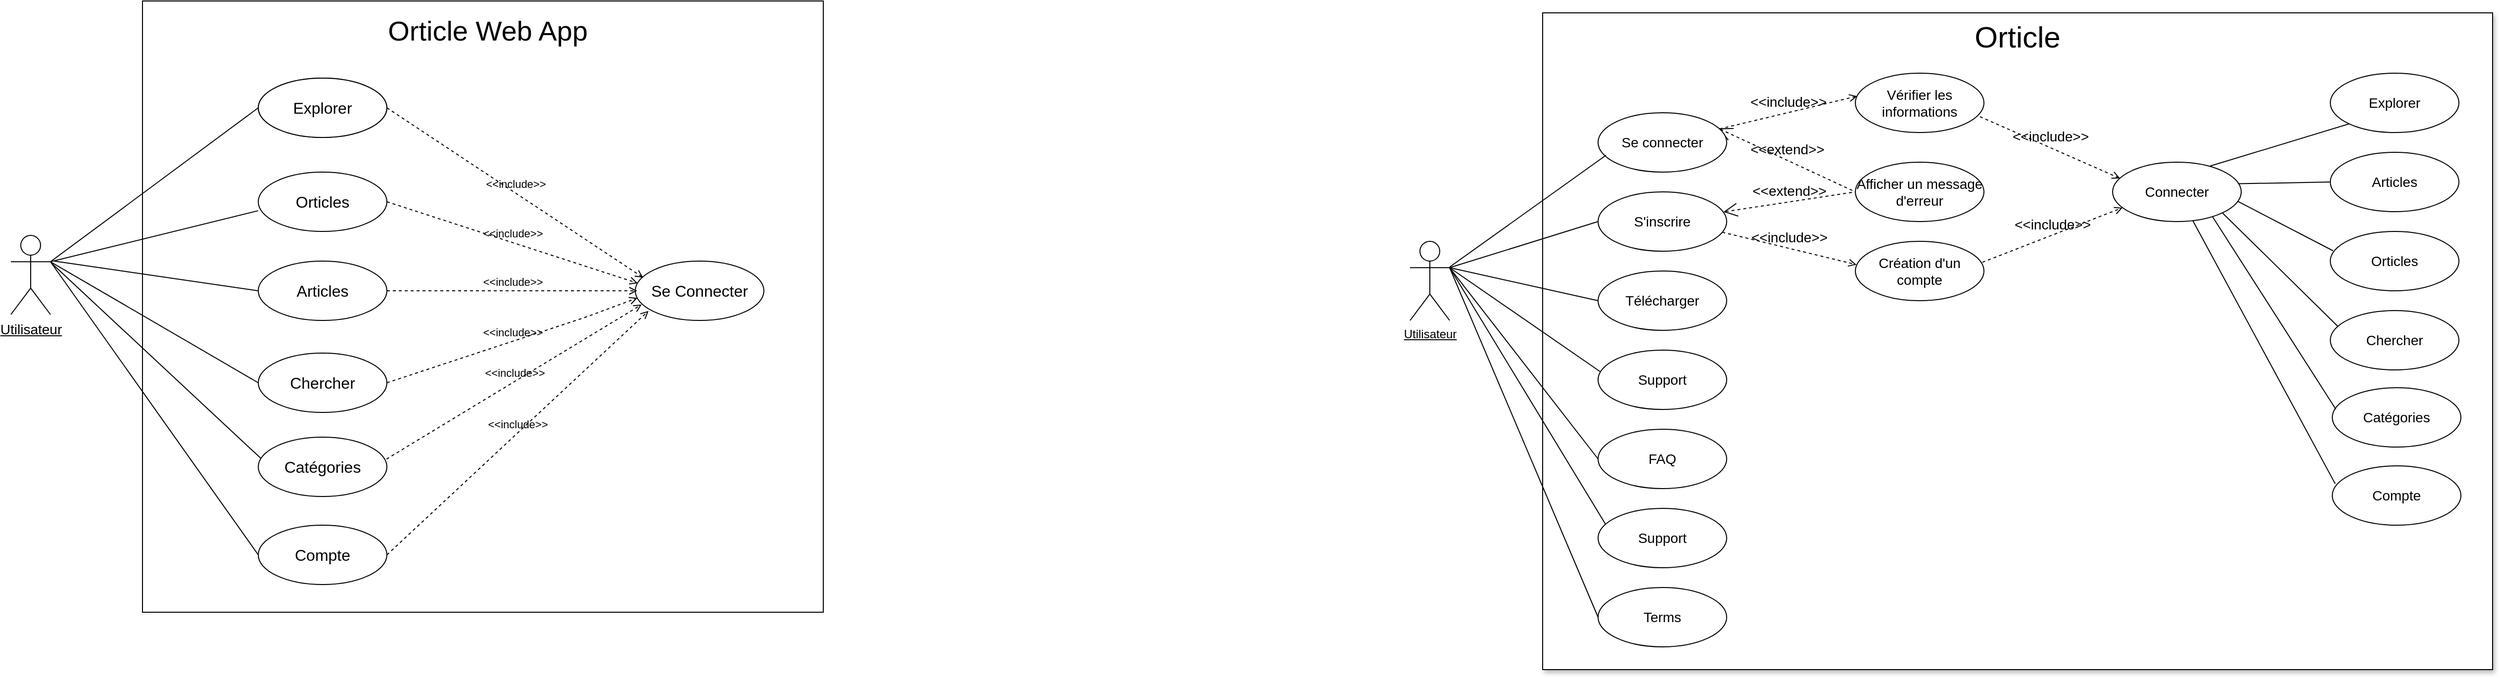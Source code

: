 <mxfile version="14.6.13" type="device" pages="2"><diagram id="KTdH3va8ZyqGEfhadLLT" name="Page-1"><mxGraphModel dx="3063" dy="846" grid="0" gridSize="10" guides="1" tooltips="1" connect="1" arrows="1" fold="1" page="0" pageScale="1" pageWidth="827" pageHeight="1169" math="0" shadow="0"><root><mxCell id="0"/><mxCell id="1" parent="0"/><mxCell id="c81tm31fk0USQtU2hhUz-1" value="" style="whiteSpace=wrap;html=1;shadow=1;" parent="1" vertex="1"><mxGeometry x="144" y="49" width="960" height="664" as="geometry"/></mxCell><mxCell id="c81tm31fk0USQtU2hhUz-2" value="&lt;font style=&quot;font-size: 30px&quot;&gt;Orticle&lt;/font&gt;" style="text;html=1;strokeColor=none;fillColor=none;align=center;verticalAlign=middle;whiteSpace=wrap;rounded=0;" parent="1" vertex="1"><mxGeometry x="604" y="63" width="40" height="20" as="geometry"/></mxCell><mxCell id="c81tm31fk0USQtU2hhUz-3" value="&lt;u&gt;Utilisateur&lt;/u&gt;" style="shape=umlActor;verticalLabelPosition=bottom;verticalAlign=top;html=1;outlineConnect=0;" parent="1" vertex="1"><mxGeometry x="10" y="280" width="40" height="80" as="geometry"/></mxCell><mxCell id="c81tm31fk0USQtU2hhUz-35" value="" style="endArrow=none;html=1;entryX=0;entryY=0.5;entryDx=0;entryDy=0;exitX=1;exitY=0.333;exitDx=0;exitDy=0;exitPerimeter=0;" parent="1" source="c81tm31fk0USQtU2hhUz-3" target="c81tm31fk0USQtU2hhUz-57" edge="1"><mxGeometry width="50" height="50" relative="1" as="geometry"><mxPoint x="50" y="310" as="sourcePoint"/><mxPoint x="210" y="300" as="targetPoint"/></mxGeometry></mxCell><mxCell id="c81tm31fk0USQtU2hhUz-43" value="&amp;lt;&amp;lt;extend&amp;gt;&amp;gt;" style="edgeStyle=none;html=1;startArrow=open;endArrow=none;startSize=12;verticalAlign=bottom;dashed=1;labelBackgroundColor=none;entryX=0;entryY=0.5;entryDx=0;entryDy=0;exitX=0.935;exitY=0.263;exitDx=0;exitDy=0;exitPerimeter=0;fontSize=14;" parent="1" source="c81tm31fk0USQtU2hhUz-55" target="c81tm31fk0USQtU2hhUz-59" edge="1"><mxGeometry width="160" relative="1" as="geometry"><mxPoint x="319" y="193" as="sourcePoint"/><mxPoint x="425" y="155" as="targetPoint"/></mxGeometry></mxCell><mxCell id="c81tm31fk0USQtU2hhUz-46" value="&amp;lt;&amp;lt;include&amp;gt;&amp;gt;" style="edgeStyle=none;html=1;endArrow=open;verticalAlign=bottom;dashed=1;labelBackgroundColor=none;entryX=0.015;entryY=0.387;entryDx=0;entryDy=0;entryPerimeter=0;fontSize=14;" parent="1" source="c81tm31fk0USQtU2hhUz-55" target="c81tm31fk0USQtU2hhUz-60" edge="1"><mxGeometry width="160" relative="1" as="geometry"><mxPoint x="327.894" y="217.879" as="sourcePoint"/><mxPoint x="439.44" y="233.8" as="targetPoint"/></mxGeometry></mxCell><mxCell id="c81tm31fk0USQtU2hhUz-49" value="&amp;lt;&amp;lt;include&amp;gt;&amp;gt;" style="edgeStyle=none;html=1;endArrow=open;verticalAlign=bottom;dashed=1;labelBackgroundColor=none;entryX=0.009;entryY=0.393;entryDx=0;entryDy=0;exitX=0.966;exitY=0.68;exitDx=0;exitDy=0;exitPerimeter=0;entryPerimeter=0;fontSize=14;" parent="1" source="c81tm31fk0USQtU2hhUz-57" target="c81tm31fk0USQtU2hhUz-58" edge="1"><mxGeometry width="160" relative="1" as="geometry"><mxPoint x="329" y="295" as="sourcePoint"/><mxPoint x="452.574" y="241.213" as="targetPoint"/></mxGeometry></mxCell><mxCell id="c81tm31fk0USQtU2hhUz-50" value="&amp;lt;&amp;lt;extend&amp;gt;&amp;gt;" style="edgeStyle=none;html=1;startArrow=open;endArrow=none;startSize=12;verticalAlign=bottom;dashed=1;labelBackgroundColor=none;exitX=0.975;exitY=0.337;exitDx=0;exitDy=0;exitPerimeter=0;fontSize=14;" parent="1" source="c81tm31fk0USQtU2hhUz-57" edge="1"><mxGeometry width="160" relative="1" as="geometry"><mxPoint x="325.481" y="311.422" as="sourcePoint"/><mxPoint x="460" y="230" as="targetPoint"/></mxGeometry></mxCell><mxCell id="c81tm31fk0USQtU2hhUz-55" value="Se connecter" style="ellipse;whiteSpace=wrap;html=1;fontSize=14;" parent="1" vertex="1"><mxGeometry x="200" y="150" width="130" height="60" as="geometry"/></mxCell><mxCell id="c81tm31fk0USQtU2hhUz-57" value="S'inscrire" style="ellipse;whiteSpace=wrap;html=1;fontSize=14;" parent="1" vertex="1"><mxGeometry x="200" y="230" width="130" height="60" as="geometry"/></mxCell><mxCell id="c81tm31fk0USQtU2hhUz-58" value="Création d'un compte" style="ellipse;whiteSpace=wrap;html=1;fontSize=14;" parent="1" vertex="1"><mxGeometry x="460" y="280" width="130" height="60" as="geometry"/></mxCell><mxCell id="c81tm31fk0USQtU2hhUz-59" value="Afficher un message d'erreur" style="ellipse;whiteSpace=wrap;html=1;fontSize=14;" parent="1" vertex="1"><mxGeometry x="460" y="200" width="130" height="60" as="geometry"/></mxCell><mxCell id="c81tm31fk0USQtU2hhUz-60" value="Vérifier les informations" style="ellipse;whiteSpace=wrap;html=1;fontSize=14;" parent="1" vertex="1"><mxGeometry x="460" y="110" width="130" height="60" as="geometry"/></mxCell><mxCell id="c81tm31fk0USQtU2hhUz-61" value="Télécharger" style="ellipse;whiteSpace=wrap;html=1;fontSize=14;" parent="1" vertex="1"><mxGeometry x="200" y="310" width="130" height="60" as="geometry"/></mxCell><mxCell id="c81tm31fk0USQtU2hhUz-62" value="Support" style="ellipse;whiteSpace=wrap;html=1;fontSize=14;" parent="1" vertex="1"><mxGeometry x="200" y="390" width="130" height="60" as="geometry"/></mxCell><mxCell id="c81tm31fk0USQtU2hhUz-63" value="" style="endArrow=none;html=1;" parent="1" edge="1"><mxGeometry width="50" height="50" relative="1" as="geometry"><mxPoint x="50" y="306" as="sourcePoint"/><mxPoint x="208" y="193" as="targetPoint"/></mxGeometry></mxCell><mxCell id="c81tm31fk0USQtU2hhUz-64" value="FAQ" style="ellipse;whiteSpace=wrap;html=1;fontSize=14;" parent="1" vertex="1"><mxGeometry x="200" y="470" width="130" height="60" as="geometry"/></mxCell><mxCell id="c81tm31fk0USQtU2hhUz-65" value="Support" style="ellipse;whiteSpace=wrap;html=1;fontSize=14;" parent="1" vertex="1"><mxGeometry x="200" y="550" width="130" height="60" as="geometry"/></mxCell><mxCell id="c81tm31fk0USQtU2hhUz-66" value="" style="endArrow=none;html=1;entryX=0;entryY=0.5;entryDx=0;entryDy=0;exitX=1;exitY=0.333;exitDx=0;exitDy=0;exitPerimeter=0;" parent="1" source="c81tm31fk0USQtU2hhUz-3" target="c81tm31fk0USQtU2hhUz-61" edge="1"><mxGeometry width="50" height="50" relative="1" as="geometry"><mxPoint x="80" y="330" as="sourcePoint"/><mxPoint x="130" y="290" as="targetPoint"/></mxGeometry></mxCell><mxCell id="c81tm31fk0USQtU2hhUz-67" value="" style="endArrow=none;html=1;entryX=0.015;entryY=0.36;entryDx=0;entryDy=0;entryPerimeter=0;exitX=1;exitY=0.333;exitDx=0;exitDy=0;exitPerimeter=0;" parent="1" source="c81tm31fk0USQtU2hhUz-3" target="c81tm31fk0USQtU2hhUz-62" edge="1"><mxGeometry width="50" height="50" relative="1" as="geometry"><mxPoint x="60" y="310" as="sourcePoint"/><mxPoint x="140" y="330" as="targetPoint"/></mxGeometry></mxCell><mxCell id="c81tm31fk0USQtU2hhUz-68" value="" style="endArrow=none;html=1;entryX=0;entryY=0.5;entryDx=0;entryDy=0;exitX=1;exitY=0.333;exitDx=0;exitDy=0;exitPerimeter=0;" parent="1" source="c81tm31fk0USQtU2hhUz-3" target="c81tm31fk0USQtU2hhUz-64" edge="1"><mxGeometry width="50" height="50" relative="1" as="geometry"><mxPoint x="80" y="430" as="sourcePoint"/><mxPoint x="130" y="380" as="targetPoint"/></mxGeometry></mxCell><mxCell id="c81tm31fk0USQtU2hhUz-69" value="" style="endArrow=none;html=1;exitX=0.058;exitY=0.267;exitDx=0;exitDy=0;exitPerimeter=0;entryX=1;entryY=0.333;entryDx=0;entryDy=0;entryPerimeter=0;" parent="1" source="c81tm31fk0USQtU2hhUz-65" target="c81tm31fk0USQtU2hhUz-3" edge="1"><mxGeometry width="50" height="50" relative="1" as="geometry"><mxPoint x="50" y="440" as="sourcePoint"/><mxPoint x="50" y="310" as="targetPoint"/></mxGeometry></mxCell><mxCell id="c81tm31fk0USQtU2hhUz-70" value="Terms" style="ellipse;whiteSpace=wrap;html=1;fontSize=14;" parent="1" vertex="1"><mxGeometry x="200" y="630" width="130" height="60" as="geometry"/></mxCell><mxCell id="c81tm31fk0USQtU2hhUz-71" value="" style="endArrow=none;html=1;exitX=0;exitY=0.5;exitDx=0;exitDy=0;entryX=1;entryY=0.333;entryDx=0;entryDy=0;entryPerimeter=0;" parent="1" source="c81tm31fk0USQtU2hhUz-70" edge="1" target="c81tm31fk0USQtU2hhUz-3"><mxGeometry width="50" height="50" relative="1" as="geometry"><mxPoint x="40" y="450" as="sourcePoint"/><mxPoint x="50" y="310" as="targetPoint"/></mxGeometry></mxCell><mxCell id="c81tm31fk0USQtU2hhUz-77" value="Connecter" style="ellipse;whiteSpace=wrap;html=1;fontSize=14;" parent="1" vertex="1"><mxGeometry x="720" y="200" width="130" height="60" as="geometry"/></mxCell><mxCell id="c81tm31fk0USQtU2hhUz-78" value="&amp;lt;&amp;lt;include&amp;gt;&amp;gt;" style="edgeStyle=none;html=1;endArrow=open;verticalAlign=bottom;dashed=1;labelBackgroundColor=none;entryX=0.058;entryY=0.273;entryDx=0;entryDy=0;entryPerimeter=0;exitX=0.969;exitY=0.733;exitDx=0;exitDy=0;exitPerimeter=0;fontSize=14;" parent="1" source="c81tm31fk0USQtU2hhUz-60" target="c81tm31fk0USQtU2hhUz-77" edge="1"><mxGeometry width="160" relative="1" as="geometry"><mxPoint x="580" y="150" as="sourcePoint"/><mxPoint x="740" y="150" as="targetPoint"/></mxGeometry></mxCell><mxCell id="c81tm31fk0USQtU2hhUz-79" value="&amp;lt;&amp;lt;include&amp;gt;&amp;gt;" style="edgeStyle=none;html=1;endArrow=open;verticalAlign=bottom;dashed=1;labelBackgroundColor=none;entryX=0.077;entryY=0.767;entryDx=0;entryDy=0;entryPerimeter=0;exitX=0.988;exitY=0.353;exitDx=0;exitDy=0;exitPerimeter=0;fontSize=14;" parent="1" source="c81tm31fk0USQtU2hhUz-58" target="c81tm31fk0USQtU2hhUz-77" edge="1"><mxGeometry width="160" relative="1" as="geometry"><mxPoint x="590" y="300" as="sourcePoint"/><mxPoint x="750" y="300" as="targetPoint"/></mxGeometry></mxCell><mxCell id="c81tm31fk0USQtU2hhUz-81" value="Explorer" style="ellipse;whiteSpace=wrap;html=1;fontSize=14;" parent="1" vertex="1"><mxGeometry x="940" y="110" width="130" height="60" as="geometry"/></mxCell><mxCell id="c81tm31fk0USQtU2hhUz-82" value="Articles" style="ellipse;whiteSpace=wrap;html=1;fontSize=14;" parent="1" vertex="1"><mxGeometry x="940" y="190" width="130" height="60" as="geometry"/></mxCell><mxCell id="c81tm31fk0USQtU2hhUz-83" value="Orticles" style="ellipse;whiteSpace=wrap;html=1;fontSize=14;" parent="1" vertex="1"><mxGeometry x="940" y="270" width="130" height="60" as="geometry"/></mxCell><mxCell id="c81tm31fk0USQtU2hhUz-84" value="" style="endArrow=none;html=1;entryX=0;entryY=1;entryDx=0;entryDy=0;exitX=0.758;exitY=0.065;exitDx=0;exitDy=0;exitPerimeter=0;fontSize=14;" parent="1" source="c81tm31fk0USQtU2hhUz-77" target="c81tm31fk0USQtU2hhUz-81" edge="1"><mxGeometry width="50" height="50" relative="1" as="geometry"><mxPoint x="840" y="210" as="sourcePoint"/><mxPoint x="890" y="160" as="targetPoint"/></mxGeometry></mxCell><mxCell id="c81tm31fk0USQtU2hhUz-85" value="" style="endArrow=none;html=1;exitX=0;exitY=0.5;exitDx=0;exitDy=0;entryX=0.975;entryY=0.363;entryDx=0;entryDy=0;entryPerimeter=0;fontSize=14;" parent="1" source="c81tm31fk0USQtU2hhUz-82" target="c81tm31fk0USQtU2hhUz-77" edge="1"><mxGeometry width="50" height="50" relative="1" as="geometry"><mxPoint x="740" y="400" as="sourcePoint"/><mxPoint x="850" y="230" as="targetPoint"/></mxGeometry></mxCell><mxCell id="c81tm31fk0USQtU2hhUz-86" value="" style="endArrow=none;html=1;entryX=0.975;entryY=0.661;entryDx=0;entryDy=0;entryPerimeter=0;exitX=0.021;exitY=0.325;exitDx=0;exitDy=0;exitPerimeter=0;fontSize=14;" parent="1" source="c81tm31fk0USQtU2hhUz-83" target="c81tm31fk0USQtU2hhUz-77" edge="1"><mxGeometry width="50" height="50" relative="1" as="geometry"><mxPoint x="740" y="310" as="sourcePoint"/><mxPoint x="790" y="260" as="targetPoint"/></mxGeometry></mxCell><mxCell id="c81tm31fk0USQtU2hhUz-87" value="Chercher" style="ellipse;whiteSpace=wrap;html=1;fontSize=14;" parent="1" vertex="1"><mxGeometry x="940" y="350" width="130" height="60" as="geometry"/></mxCell><mxCell id="c81tm31fk0USQtU2hhUz-88" value="" style="endArrow=none;html=1;exitX=0.056;exitY=0.261;exitDx=0;exitDy=0;exitPerimeter=0;entryX=1;entryY=1;entryDx=0;entryDy=0;fontSize=14;" parent="1" source="c81tm31fk0USQtU2hhUz-87" target="c81tm31fk0USQtU2hhUz-77" edge="1"><mxGeometry width="50" height="50" relative="1" as="geometry"><mxPoint x="780" y="490" as="sourcePoint"/><mxPoint x="810" y="390" as="targetPoint"/></mxGeometry></mxCell><mxCell id="lPgDKfAGevNvLrYocdwT-1" value="" style="whiteSpace=wrap;" parent="1" vertex="1"><mxGeometry x="-1271" y="37" width="688" height="618" as="geometry"/></mxCell><mxCell id="lPgDKfAGevNvLrYocdwT-2" value="&lt;font style=&quot;font-size: 28px&quot;&gt;Orticle Web App&lt;/font&gt;" style="text;html=1;strokeColor=none;fillColor=none;align=center;verticalAlign=middle;whiteSpace=wrap;rounded=0;" parent="1" vertex="1"><mxGeometry x="-1034" y="57" width="224" height="20" as="geometry"/></mxCell><mxCell id="lPgDKfAGevNvLrYocdwT-3" value="&lt;u&gt;&lt;font style=&quot;font-size: 14px&quot;&gt;Utilisateur&lt;/font&gt;&lt;/u&gt;" style="shape=umlActor;verticalLabelPosition=bottom;verticalAlign=top;html=1;outlineConnect=0;" parent="1" vertex="1"><mxGeometry x="-1404" y="274" width="40" height="80" as="geometry"/></mxCell><mxCell id="lPgDKfAGevNvLrYocdwT-25" value="Se Connecter" style="ellipse;whiteSpace=wrap;html=1;fontSize=16;" parent="1" vertex="1"><mxGeometry x="-773" y="300" width="130" height="60" as="geometry"/></mxCell><mxCell id="lPgDKfAGevNvLrYocdwT-26" value="&amp;lt;&amp;lt;include&amp;gt;&amp;gt;" style="edgeStyle=none;html=1;endArrow=open;verticalAlign=bottom;dashed=1;labelBackgroundColor=none;entryX=0.062;entryY=0.279;entryDx=0;entryDy=0;entryPerimeter=0;exitX=1;exitY=0.5;exitDx=0;exitDy=0;" parent="1" source="lPgDKfAGevNvLrYocdwT-28" target="lPgDKfAGevNvLrYocdwT-25" edge="1"><mxGeometry width="160" relative="1" as="geometry"><mxPoint x="-1025.03" y="148.98" as="sourcePoint"/><mxPoint x="-871" y="145" as="targetPoint"/></mxGeometry></mxCell><mxCell id="lPgDKfAGevNvLrYocdwT-27" value="&amp;lt;&amp;lt;include&amp;gt;&amp;gt;" style="edgeStyle=none;html=1;endArrow=open;verticalAlign=bottom;dashed=1;labelBackgroundColor=none;exitX=1;exitY=0.5;exitDx=0;exitDy=0;entryX=0.019;entryY=0.372;entryDx=0;entryDy=0;entryPerimeter=0;" parent="1" source="lPgDKfAGevNvLrYocdwT-30" target="lPgDKfAGevNvLrYocdwT-25" edge="1"><mxGeometry width="160" relative="1" as="geometry"><mxPoint x="-1022.56" y="296.18" as="sourcePoint"/><mxPoint x="-776" y="324" as="targetPoint"/></mxGeometry></mxCell><mxCell id="lPgDKfAGevNvLrYocdwT-28" value="Explorer" style="ellipse;whiteSpace=wrap;html=1;" parent="1" vertex="1"><mxGeometry x="-1154" y="115" width="130" height="60" as="geometry"/></mxCell><mxCell id="lPgDKfAGevNvLrYocdwT-29" value="Articles" style="ellipse;whiteSpace=wrap;html=1;fontSize=16;" parent="1" vertex="1"><mxGeometry x="-1154" y="300" width="130" height="60" as="geometry"/></mxCell><mxCell id="lPgDKfAGevNvLrYocdwT-30" value="Orticles" style="ellipse;whiteSpace=wrap;html=1;fontSize=16;" parent="1" vertex="1"><mxGeometry x="-1154" y="210" width="130" height="60" as="geometry"/></mxCell><mxCell id="lPgDKfAGevNvLrYocdwT-34" value="Compte" style="ellipse;whiteSpace=wrap;html=1;fontSize=16;" parent="1" vertex="1"><mxGeometry x="-1154" y="567" width="130" height="60" as="geometry"/></mxCell><mxCell id="lPgDKfAGevNvLrYocdwT-39" value="&amp;lt;&amp;lt;include&amp;gt;&amp;gt;" style="edgeStyle=none;html=1;endArrow=open;verticalAlign=bottom;dashed=1;labelBackgroundColor=none;exitX=1;exitY=0.5;exitDx=0;exitDy=0;" parent="1" source="lPgDKfAGevNvLrYocdwT-29" edge="1"><mxGeometry width="160" relative="1" as="geometry"><mxPoint x="-1014" y="250" as="sourcePoint"/><mxPoint x="-771" y="330" as="targetPoint"/></mxGeometry></mxCell><mxCell id="lPgDKfAGevNvLrYocdwT-40" value="&amp;lt;&amp;lt;include&amp;gt;&amp;gt;" style="edgeStyle=none;html=1;endArrow=open;verticalAlign=bottom;dashed=1;labelBackgroundColor=none;entryX=0.05;entryY=0.732;entryDx=0;entryDy=0;exitX=0.997;exitY=0.369;exitDx=0;exitDy=0;exitPerimeter=0;entryPerimeter=0;" parent="1" source="lPgDKfAGevNvLrYocdwT-42" target="lPgDKfAGevNvLrYocdwT-25" edge="1"><mxGeometry width="160" relative="1" as="geometry"><mxPoint x="-757" y="565" as="sourcePoint"/><mxPoint x="-613.99" y="566.02" as="targetPoint"/></mxGeometry></mxCell><mxCell id="lPgDKfAGevNvLrYocdwT-41" value="Chercher" style="ellipse;whiteSpace=wrap;html=1;fontSize=16;" parent="1" vertex="1"><mxGeometry x="-1154" y="393" width="130" height="60" as="geometry"/></mxCell><mxCell id="lPgDKfAGevNvLrYocdwT-42" value="Catégories" style="ellipse;whiteSpace=wrap;html=1;fontSize=16;" parent="1" vertex="1"><mxGeometry x="-1154" y="478" width="130" height="60" as="geometry"/></mxCell><mxCell id="lPgDKfAGevNvLrYocdwT-43" value="&amp;lt;&amp;lt;include&amp;gt;&amp;gt;" style="edgeStyle=none;html=1;endArrow=open;verticalAlign=bottom;dashed=1;labelBackgroundColor=none;entryX=0.103;entryY=0.839;entryDx=0;entryDy=0;entryPerimeter=0;exitX=1;exitY=0.5;exitDx=0;exitDy=0;" parent="1" source="lPgDKfAGevNvLrYocdwT-34" target="lPgDKfAGevNvLrYocdwT-25" edge="1"><mxGeometry width="160" relative="1" as="geometry"><mxPoint x="-747" y="575" as="sourcePoint"/><mxPoint x="-768" y="365" as="targetPoint"/></mxGeometry></mxCell><mxCell id="lPgDKfAGevNvLrYocdwT-45" value="&amp;lt;&amp;lt;include&amp;gt;&amp;gt;" style="edgeStyle=none;html=1;endArrow=open;verticalAlign=bottom;dashed=1;labelBackgroundColor=none;exitX=1;exitY=0.5;exitDx=0;exitDy=0;entryX=0.017;entryY=0.621;entryDx=0;entryDy=0;entryPerimeter=0;" parent="1" source="lPgDKfAGevNvLrYocdwT-41" target="lPgDKfAGevNvLrYocdwT-25" edge="1"><mxGeometry width="160" relative="1" as="geometry"><mxPoint x="-1012.01" y="403" as="sourcePoint"/><mxPoint x="-777" y="334" as="targetPoint"/><Array as="points"><mxPoint x="-824" y="357"/></Array></mxGeometry></mxCell><mxCell id="lPgDKfAGevNvLrYocdwT-47" value="" style="endArrow=none;html=1;entryX=0;entryY=0.5;entryDx=0;entryDy=0;exitX=1;exitY=0.333;exitDx=0;exitDy=0;exitPerimeter=0;" parent="1" source="lPgDKfAGevNvLrYocdwT-3" target="lPgDKfAGevNvLrYocdwT-28" edge="1"><mxGeometry width="50" height="50" relative="1" as="geometry"><mxPoint x="-1137" y="259" as="sourcePoint"/><mxPoint x="-1087" y="209" as="targetPoint"/></mxGeometry></mxCell><mxCell id="lPgDKfAGevNvLrYocdwT-52" value="" style="endArrow=none;html=1;exitX=1;exitY=0.333;exitDx=0;exitDy=0;exitPerimeter=0;entryX=-0.001;entryY=0.651;entryDx=0;entryDy=0;entryPerimeter=0;" parent="1" source="lPgDKfAGevNvLrYocdwT-3" target="lPgDKfAGevNvLrYocdwT-30" edge="1"><mxGeometry width="50" height="50" relative="1" as="geometry"><mxPoint x="-862" y="362" as="sourcePoint"/><mxPoint x="-812" y="312" as="targetPoint"/></mxGeometry></mxCell><mxCell id="lPgDKfAGevNvLrYocdwT-53" value="" style="endArrow=none;html=1;entryX=0;entryY=0.5;entryDx=0;entryDy=0;" parent="1" target="lPgDKfAGevNvLrYocdwT-29" edge="1"><mxGeometry width="50" height="50" relative="1" as="geometry"><mxPoint x="-1360" y="300" as="sourcePoint"/><mxPoint x="-812" y="312" as="targetPoint"/></mxGeometry></mxCell><mxCell id="lPgDKfAGevNvLrYocdwT-54" value="" style="endArrow=none;html=1;entryX=0;entryY=0.5;entryDx=0;entryDy=0;exitX=1;exitY=0.333;exitDx=0;exitDy=0;exitPerimeter=0;" parent="1" source="lPgDKfAGevNvLrYocdwT-3" target="lPgDKfAGevNvLrYocdwT-41" edge="1"><mxGeometry width="50" height="50" relative="1" as="geometry"><mxPoint x="-1359" y="301" as="sourcePoint"/><mxPoint x="-812" y="312" as="targetPoint"/></mxGeometry></mxCell><mxCell id="lPgDKfAGevNvLrYocdwT-55" value="" style="endArrow=none;html=1;entryX=0.02;entryY=0.357;entryDx=0;entryDy=0;entryPerimeter=0;" parent="1" target="lPgDKfAGevNvLrYocdwT-42" edge="1"><mxGeometry width="50" height="50" relative="1" as="geometry"><mxPoint x="-1363" y="302" as="sourcePoint"/><mxPoint x="-812" y="312" as="targetPoint"/></mxGeometry></mxCell><mxCell id="lPgDKfAGevNvLrYocdwT-56" value="" style="endArrow=none;html=1;entryX=0;entryY=0.5;entryDx=0;entryDy=0;exitX=1;exitY=0.333;exitDx=0;exitDy=0;exitPerimeter=0;" parent="1" source="lPgDKfAGevNvLrYocdwT-3" target="lPgDKfAGevNvLrYocdwT-34" edge="1"><mxGeometry width="50" height="50" relative="1" as="geometry"><mxPoint x="-1360" y="301" as="sourcePoint"/><mxPoint x="-812" y="312" as="targetPoint"/></mxGeometry></mxCell><mxCell id="lPgDKfAGevNvLrYocdwT-57" value="Explorer" style="ellipse;whiteSpace=wrap;html=1;fontSize=16;" parent="1" vertex="1"><mxGeometry x="-1154" y="115" width="130" height="60" as="geometry"/></mxCell><mxCell id="2DuRexxL_6mZv_GH0FFW-1" value="Catégories" style="ellipse;whiteSpace=wrap;html=1;fontSize=14;" vertex="1" parent="1"><mxGeometry x="942" y="428" width="130" height="60" as="geometry"/></mxCell><mxCell id="2DuRexxL_6mZv_GH0FFW-2" value="Compte" style="ellipse;whiteSpace=wrap;html=1;fontSize=14;" vertex="1" parent="1"><mxGeometry x="942" y="507" width="130" height="60" as="geometry"/></mxCell><mxCell id="2DuRexxL_6mZv_GH0FFW-3" value="" style="endArrow=none;html=1;exitX=0.028;exitY=0.364;exitDx=0;exitDy=0;exitPerimeter=0;entryX=0.777;entryY=0.919;entryDx=0;entryDy=0;entryPerimeter=0;fontSize=14;" edge="1" parent="1" source="2DuRexxL_6mZv_GH0FFW-1" target="c81tm31fk0USQtU2hhUz-77"><mxGeometry width="50" height="50" relative="1" as="geometry"><mxPoint x="956" y="434" as="sourcePoint"/><mxPoint x="803.0" y="260.0" as="targetPoint"/></mxGeometry></mxCell><mxCell id="2DuRexxL_6mZv_GH0FFW-4" value="" style="endArrow=none;html=1;exitX=0.023;exitY=0.303;exitDx=0;exitDy=0;exitPerimeter=0;fontSize=14;" edge="1" parent="1" source="2DuRexxL_6mZv_GH0FFW-2"><mxGeometry width="50" height="50" relative="1" as="geometry"><mxPoint x="946" y="520" as="sourcePoint"/><mxPoint x="801" y="259" as="targetPoint"/></mxGeometry></mxCell></root></mxGraphModel></diagram><diagram id="DKEzesSIahrF2cb7g1Ut" name="Page-2"><mxGraphModel dx="2821" dy="3114" grid="0" gridSize="10" guides="1" tooltips="1" connect="1" arrows="1" fold="1" page="0" pageScale="1" pageWidth="827" pageHeight="1169" background="#ffffff" math="0" shadow="1"><root><mxCell id="7h-mc7vpnuDA68VKAPnG-0"/><mxCell id="7h-mc7vpnuDA68VKAPnG-1" parent="7h-mc7vpnuDA68VKAPnG-0"/><mxCell id="7h-mc7vpnuDA68VKAPnG-2" value="" style="whiteSpace=wrap;" vertex="1" parent="7h-mc7vpnuDA68VKAPnG-1"><mxGeometry x="-1271" y="37" width="688" height="618" as="geometry"/></mxCell><mxCell id="7h-mc7vpnuDA68VKAPnG-3" value="&lt;font style=&quot;font-size: 28px&quot;&gt;Orticle Web App&lt;/font&gt;" style="text;html=1;strokeColor=none;fillColor=none;align=center;verticalAlign=middle;whiteSpace=wrap;rounded=0;" vertex="1" parent="7h-mc7vpnuDA68VKAPnG-1"><mxGeometry x="-1034" y="57" width="224" height="20" as="geometry"/></mxCell><mxCell id="7h-mc7vpnuDA68VKAPnG-4" value="&lt;u&gt;&lt;font style=&quot;font-size: 14px&quot;&gt;Utilisateur&lt;/font&gt;&lt;/u&gt;" style="shape=umlActor;verticalLabelPosition=bottom;verticalAlign=top;html=1;outlineConnect=0;" vertex="1" parent="7h-mc7vpnuDA68VKAPnG-1"><mxGeometry x="-1404" y="274" width="40" height="80" as="geometry"/></mxCell><mxCell id="7h-mc7vpnuDA68VKAPnG-5" value="Se Connecter" style="ellipse;whiteSpace=wrap;html=1;fontSize=16;" vertex="1" parent="7h-mc7vpnuDA68VKAPnG-1"><mxGeometry x="-773" y="300" width="130" height="60" as="geometry"/></mxCell><mxCell id="7h-mc7vpnuDA68VKAPnG-6" value="&amp;lt;&amp;lt;include&amp;gt;&amp;gt;" style="edgeStyle=none;html=1;endArrow=open;verticalAlign=bottom;dashed=1;labelBackgroundColor=none;entryX=0.062;entryY=0.279;entryDx=0;entryDy=0;entryPerimeter=0;exitX=1;exitY=0.5;exitDx=0;exitDy=0;" edge="1" parent="7h-mc7vpnuDA68VKAPnG-1" source="7h-mc7vpnuDA68VKAPnG-8" target="7h-mc7vpnuDA68VKAPnG-5"><mxGeometry width="160" relative="1" as="geometry"><mxPoint x="-1025.03" y="148.98" as="sourcePoint"/><mxPoint x="-871" y="145" as="targetPoint"/></mxGeometry></mxCell><mxCell id="7h-mc7vpnuDA68VKAPnG-7" value="&amp;lt;&amp;lt;include&amp;gt;&amp;gt;" style="edgeStyle=none;html=1;endArrow=open;verticalAlign=bottom;dashed=1;labelBackgroundColor=none;exitX=1;exitY=0.5;exitDx=0;exitDy=0;entryX=0.019;entryY=0.372;entryDx=0;entryDy=0;entryPerimeter=0;" edge="1" parent="7h-mc7vpnuDA68VKAPnG-1" source="7h-mc7vpnuDA68VKAPnG-10" target="7h-mc7vpnuDA68VKAPnG-5"><mxGeometry width="160" relative="1" as="geometry"><mxPoint x="-1022.56" y="296.18" as="sourcePoint"/><mxPoint x="-776" y="324" as="targetPoint"/></mxGeometry></mxCell><mxCell id="7h-mc7vpnuDA68VKAPnG-8" value="Explorer" style="ellipse;whiteSpace=wrap;html=1;" vertex="1" parent="7h-mc7vpnuDA68VKAPnG-1"><mxGeometry x="-1154" y="115" width="130" height="60" as="geometry"/></mxCell><mxCell id="7h-mc7vpnuDA68VKAPnG-9" value="Articles" style="ellipse;whiteSpace=wrap;html=1;fontSize=16;" vertex="1" parent="7h-mc7vpnuDA68VKAPnG-1"><mxGeometry x="-1154" y="300" width="130" height="60" as="geometry"/></mxCell><mxCell id="7h-mc7vpnuDA68VKAPnG-10" value="Orticles" style="ellipse;whiteSpace=wrap;html=1;fontSize=16;" vertex="1" parent="7h-mc7vpnuDA68VKAPnG-1"><mxGeometry x="-1154" y="210" width="130" height="60" as="geometry"/></mxCell><mxCell id="7h-mc7vpnuDA68VKAPnG-11" value="Compte" style="ellipse;whiteSpace=wrap;html=1;fontSize=16;" vertex="1" parent="7h-mc7vpnuDA68VKAPnG-1"><mxGeometry x="-1154" y="567" width="130" height="60" as="geometry"/></mxCell><mxCell id="7h-mc7vpnuDA68VKAPnG-12" value="&amp;lt;&amp;lt;include&amp;gt;&amp;gt;" style="edgeStyle=none;html=1;endArrow=open;verticalAlign=bottom;dashed=1;labelBackgroundColor=none;exitX=1;exitY=0.5;exitDx=0;exitDy=0;" edge="1" parent="7h-mc7vpnuDA68VKAPnG-1" source="7h-mc7vpnuDA68VKAPnG-9"><mxGeometry width="160" relative="1" as="geometry"><mxPoint x="-1014" y="250" as="sourcePoint"/><mxPoint x="-771" y="330" as="targetPoint"/></mxGeometry></mxCell><mxCell id="7h-mc7vpnuDA68VKAPnG-13" value="&amp;lt;&amp;lt;include&amp;gt;&amp;gt;" style="edgeStyle=none;html=1;endArrow=open;verticalAlign=bottom;dashed=1;labelBackgroundColor=none;entryX=0.05;entryY=0.732;entryDx=0;entryDy=0;exitX=0.997;exitY=0.369;exitDx=0;exitDy=0;exitPerimeter=0;entryPerimeter=0;" edge="1" parent="7h-mc7vpnuDA68VKAPnG-1" source="7h-mc7vpnuDA68VKAPnG-15" target="7h-mc7vpnuDA68VKAPnG-5"><mxGeometry width="160" relative="1" as="geometry"><mxPoint x="-757" y="565" as="sourcePoint"/><mxPoint x="-613.99" y="566.02" as="targetPoint"/></mxGeometry></mxCell><mxCell id="7h-mc7vpnuDA68VKAPnG-14" value="Chercher" style="ellipse;whiteSpace=wrap;html=1;fontSize=16;" vertex="1" parent="7h-mc7vpnuDA68VKAPnG-1"><mxGeometry x="-1154" y="393" width="130" height="60" as="geometry"/></mxCell><mxCell id="7h-mc7vpnuDA68VKAPnG-15" value="Catégories" style="ellipse;whiteSpace=wrap;html=1;fontSize=16;" vertex="1" parent="7h-mc7vpnuDA68VKAPnG-1"><mxGeometry x="-1154" y="478" width="130" height="60" as="geometry"/></mxCell><mxCell id="7h-mc7vpnuDA68VKAPnG-16" value="&amp;lt;&amp;lt;include&amp;gt;&amp;gt;" style="edgeStyle=none;html=1;endArrow=open;verticalAlign=bottom;dashed=1;labelBackgroundColor=none;entryX=0.103;entryY=0.839;entryDx=0;entryDy=0;entryPerimeter=0;exitX=1;exitY=0.5;exitDx=0;exitDy=0;" edge="1" parent="7h-mc7vpnuDA68VKAPnG-1" source="7h-mc7vpnuDA68VKAPnG-11" target="7h-mc7vpnuDA68VKAPnG-5"><mxGeometry width="160" relative="1" as="geometry"><mxPoint x="-747" y="575" as="sourcePoint"/><mxPoint x="-768" y="365" as="targetPoint"/></mxGeometry></mxCell><mxCell id="7h-mc7vpnuDA68VKAPnG-17" value="&amp;lt;&amp;lt;include&amp;gt;&amp;gt;" style="edgeStyle=none;html=1;endArrow=open;verticalAlign=bottom;dashed=1;labelBackgroundColor=none;exitX=1;exitY=0.5;exitDx=0;exitDy=0;entryX=0.017;entryY=0.621;entryDx=0;entryDy=0;entryPerimeter=0;" edge="1" parent="7h-mc7vpnuDA68VKAPnG-1" source="7h-mc7vpnuDA68VKAPnG-14" target="7h-mc7vpnuDA68VKAPnG-5"><mxGeometry width="160" relative="1" as="geometry"><mxPoint x="-1012.01" y="403" as="sourcePoint"/><mxPoint x="-777" y="334" as="targetPoint"/><Array as="points"><mxPoint x="-824" y="357"/></Array></mxGeometry></mxCell><mxCell id="7h-mc7vpnuDA68VKAPnG-18" value="" style="endArrow=none;html=1;entryX=0;entryY=0.5;entryDx=0;entryDy=0;exitX=1;exitY=0.333;exitDx=0;exitDy=0;exitPerimeter=0;" edge="1" parent="7h-mc7vpnuDA68VKAPnG-1" source="7h-mc7vpnuDA68VKAPnG-4" target="7h-mc7vpnuDA68VKAPnG-8"><mxGeometry width="50" height="50" relative="1" as="geometry"><mxPoint x="-1137" y="259" as="sourcePoint"/><mxPoint x="-1087" y="209" as="targetPoint"/></mxGeometry></mxCell><mxCell id="7h-mc7vpnuDA68VKAPnG-19" value="" style="endArrow=none;html=1;exitX=1;exitY=0.333;exitDx=0;exitDy=0;exitPerimeter=0;entryX=-0.001;entryY=0.651;entryDx=0;entryDy=0;entryPerimeter=0;" edge="1" parent="7h-mc7vpnuDA68VKAPnG-1" source="7h-mc7vpnuDA68VKAPnG-4" target="7h-mc7vpnuDA68VKAPnG-10"><mxGeometry width="50" height="50" relative="1" as="geometry"><mxPoint x="-862" y="362" as="sourcePoint"/><mxPoint x="-812" y="312" as="targetPoint"/></mxGeometry></mxCell><mxCell id="7h-mc7vpnuDA68VKAPnG-20" value="" style="endArrow=none;html=1;entryX=0;entryY=0.5;entryDx=0;entryDy=0;" edge="1" parent="7h-mc7vpnuDA68VKAPnG-1" target="7h-mc7vpnuDA68VKAPnG-9"><mxGeometry width="50" height="50" relative="1" as="geometry"><mxPoint x="-1360" y="300" as="sourcePoint"/><mxPoint x="-812" y="312" as="targetPoint"/></mxGeometry></mxCell><mxCell id="7h-mc7vpnuDA68VKAPnG-21" value="" style="endArrow=none;html=1;entryX=0;entryY=0.5;entryDx=0;entryDy=0;exitX=1;exitY=0.333;exitDx=0;exitDy=0;exitPerimeter=0;" edge="1" parent="7h-mc7vpnuDA68VKAPnG-1" source="7h-mc7vpnuDA68VKAPnG-4" target="7h-mc7vpnuDA68VKAPnG-14"><mxGeometry width="50" height="50" relative="1" as="geometry"><mxPoint x="-1359" y="301" as="sourcePoint"/><mxPoint x="-812" y="312" as="targetPoint"/></mxGeometry></mxCell><mxCell id="7h-mc7vpnuDA68VKAPnG-22" value="" style="endArrow=none;html=1;entryX=0.02;entryY=0.357;entryDx=0;entryDy=0;entryPerimeter=0;" edge="1" parent="7h-mc7vpnuDA68VKAPnG-1" target="7h-mc7vpnuDA68VKAPnG-15"><mxGeometry width="50" height="50" relative="1" as="geometry"><mxPoint x="-1363" y="302" as="sourcePoint"/><mxPoint x="-812" y="312" as="targetPoint"/></mxGeometry></mxCell><mxCell id="7h-mc7vpnuDA68VKAPnG-23" value="" style="endArrow=none;html=1;entryX=0;entryY=0.5;entryDx=0;entryDy=0;exitX=1;exitY=0.333;exitDx=0;exitDy=0;exitPerimeter=0;" edge="1" parent="7h-mc7vpnuDA68VKAPnG-1" source="7h-mc7vpnuDA68VKAPnG-4" target="7h-mc7vpnuDA68VKAPnG-11"><mxGeometry width="50" height="50" relative="1" as="geometry"><mxPoint x="-1360" y="301" as="sourcePoint"/><mxPoint x="-812" y="312" as="targetPoint"/></mxGeometry></mxCell><mxCell id="7h-mc7vpnuDA68VKAPnG-24" value="Explorer" style="ellipse;whiteSpace=wrap;html=1;fontSize=16;" vertex="1" parent="7h-mc7vpnuDA68VKAPnG-1"><mxGeometry x="-1154" y="115" width="130" height="60" as="geometry"/></mxCell><mxCell id="7h-mc7vpnuDA68VKAPnG-25" value="" style="whiteSpace=wrap;" vertex="1" parent="7h-mc7vpnuDA68VKAPnG-1"><mxGeometry x="-1296" y="-2154" width="688" height="795" as="geometry"/></mxCell><mxCell id="7h-mc7vpnuDA68VKAPnG-26" value="&lt;font style=&quot;font-size: 28px&quot;&gt;Gestion Orticle&lt;/font&gt;" style="text;html=1;strokeColor=none;fillColor=none;align=center;verticalAlign=middle;whiteSpace=wrap;rounded=0;" vertex="1" parent="7h-mc7vpnuDA68VKAPnG-1"><mxGeometry x="-1088" y="-2141" width="310" height="20" as="geometry"/></mxCell><mxCell id="7h-mc7vpnuDA68VKAPnG-27" value="&lt;u&gt;&lt;font style=&quot;font-size: 14px&quot;&gt;Administrateur&lt;/font&gt;&lt;/u&gt;" style="shape=umlActor;verticalLabelPosition=bottom;verticalAlign=top;html=1;outlineConnect=0;" vertex="1" parent="7h-mc7vpnuDA68VKAPnG-1"><mxGeometry x="-1548" y="-1806" width="40" height="80" as="geometry"/></mxCell><mxCell id="7h-mc7vpnuDA68VKAPnG-28" value="Se Connecter" style="ellipse;whiteSpace=wrap;html=1;fontSize=16;" vertex="1" parent="7h-mc7vpnuDA68VKAPnG-1"><mxGeometry x="-773" y="-1786.5" width="130" height="60" as="geometry"/></mxCell><mxCell id="7h-mc7vpnuDA68VKAPnG-29" value="&amp;lt;&amp;lt;include&amp;gt;&amp;gt;" style="edgeStyle=none;html=1;endArrow=open;verticalAlign=bottom;dashed=1;labelBackgroundColor=none;exitX=1;exitY=0.5;exitDx=0;exitDy=0;entryX=0;entryY=0;entryDx=0;entryDy=0;" edge="1" source="7h-mc7vpnuDA68VKAPnG-31" target="7h-mc7vpnuDA68VKAPnG-28" parent="7h-mc7vpnuDA68VKAPnG-1"><mxGeometry width="160" relative="1" as="geometry"><mxPoint x="-1050.03" y="-2046.02" as="sourcePoint"/><mxPoint x="-772" y="-1885" as="targetPoint"/></mxGeometry></mxCell><mxCell id="7h-mc7vpnuDA68VKAPnG-30" value="&amp;lt;&amp;lt;include&amp;gt;&amp;gt;" style="edgeStyle=none;html=1;endArrow=open;verticalAlign=bottom;dashed=1;labelBackgroundColor=none;exitX=1;exitY=0.5;exitDx=0;exitDy=0;entryX=0.067;entryY=0.254;entryDx=0;entryDy=0;entryPerimeter=0;" edge="1" source="7h-mc7vpnuDA68VKAPnG-33" target="7h-mc7vpnuDA68VKAPnG-28" parent="7h-mc7vpnuDA68VKAPnG-1"><mxGeometry width="160" relative="1" as="geometry"><mxPoint x="-1047.56" y="-1898.82" as="sourcePoint"/><mxPoint x="-801" y="-1871" as="targetPoint"/></mxGeometry></mxCell><mxCell id="7h-mc7vpnuDA68VKAPnG-31" value="Explorer" style="ellipse;whiteSpace=wrap;html=1;" vertex="1" parent="7h-mc7vpnuDA68VKAPnG-1"><mxGeometry x="-1179" y="-2080" width="130" height="60" as="geometry"/></mxCell><mxCell id="7h-mc7vpnuDA68VKAPnG-32" value="Utilisateurs" style="ellipse;whiteSpace=wrap;html=1;fontSize=16;" vertex="1" parent="7h-mc7vpnuDA68VKAPnG-1"><mxGeometry x="-1179" y="-1895" width="130" height="60" as="geometry"/></mxCell><mxCell id="7h-mc7vpnuDA68VKAPnG-33" value="Compte" style="ellipse;whiteSpace=wrap;html=1;fontSize=16;" vertex="1" parent="7h-mc7vpnuDA68VKAPnG-1"><mxGeometry x="-1179" y="-1985" width="130" height="60" as="geometry"/></mxCell><mxCell id="7h-mc7vpnuDA68VKAPnG-34" value="Statistiques" style="ellipse;whiteSpace=wrap;html=1;fontSize=16;" vertex="1" parent="7h-mc7vpnuDA68VKAPnG-1"><mxGeometry x="-1179" y="-1628" width="130" height="60" as="geometry"/></mxCell><mxCell id="7h-mc7vpnuDA68VKAPnG-35" value="&amp;lt;&amp;lt;include&amp;gt;&amp;gt;" style="edgeStyle=none;html=1;endArrow=open;verticalAlign=bottom;dashed=1;labelBackgroundColor=none;exitX=1;exitY=0.5;exitDx=0;exitDy=0;entryX=0.023;entryY=0.406;entryDx=0;entryDy=0;entryPerimeter=0;" edge="1" source="7h-mc7vpnuDA68VKAPnG-32" parent="7h-mc7vpnuDA68VKAPnG-1" target="7h-mc7vpnuDA68VKAPnG-28"><mxGeometry width="160" relative="1" as="geometry"><mxPoint x="-1039" y="-1945" as="sourcePoint"/><mxPoint x="-796.0" y="-1865" as="targetPoint"/></mxGeometry></mxCell><mxCell id="7h-mc7vpnuDA68VKAPnG-36" value="&amp;lt;&amp;lt;include&amp;gt;&amp;gt;" style="edgeStyle=none;html=1;endArrow=open;verticalAlign=bottom;dashed=1;labelBackgroundColor=none;entryX=0.05;entryY=0.732;entryDx=0;entryDy=0;exitX=0.997;exitY=0.369;exitDx=0;exitDy=0;exitPerimeter=0;entryPerimeter=0;" edge="1" source="7h-mc7vpnuDA68VKAPnG-38" target="7h-mc7vpnuDA68VKAPnG-28" parent="7h-mc7vpnuDA68VKAPnG-1"><mxGeometry width="160" relative="1" as="geometry"><mxPoint x="-782" y="-1630" as="sourcePoint"/><mxPoint x="-638.99" y="-1628.98" as="targetPoint"/></mxGeometry></mxCell><mxCell id="7h-mc7vpnuDA68VKAPnG-37" value="Articles" style="ellipse;whiteSpace=wrap;html=1;fontSize=16;" vertex="1" parent="7h-mc7vpnuDA68VKAPnG-1"><mxGeometry x="-1179" y="-1802" width="130" height="60" as="geometry"/></mxCell><mxCell id="7h-mc7vpnuDA68VKAPnG-38" value="Orticles" style="ellipse;whiteSpace=wrap;html=1;fontSize=16;" vertex="1" parent="7h-mc7vpnuDA68VKAPnG-1"><mxGeometry x="-1179" y="-1717" width="130" height="60" as="geometry"/></mxCell><mxCell id="7h-mc7vpnuDA68VKAPnG-39" value="&amp;lt;&amp;lt;include&amp;gt;&amp;gt;" style="edgeStyle=none;html=1;endArrow=open;verticalAlign=bottom;dashed=1;labelBackgroundColor=none;entryX=0.103;entryY=0.839;entryDx=0;entryDy=0;entryPerimeter=0;exitX=1;exitY=0.5;exitDx=0;exitDy=0;" edge="1" source="7h-mc7vpnuDA68VKAPnG-34" target="7h-mc7vpnuDA68VKAPnG-28" parent="7h-mc7vpnuDA68VKAPnG-1"><mxGeometry width="160" relative="1" as="geometry"><mxPoint x="-772" y="-1620" as="sourcePoint"/><mxPoint x="-793" y="-1830" as="targetPoint"/></mxGeometry></mxCell><mxCell id="7h-mc7vpnuDA68VKAPnG-41" value="" style="endArrow=none;html=1;entryX=0;entryY=0.5;entryDx=0;entryDy=0;exitX=1;exitY=0.333;exitDx=0;exitDy=0;exitPerimeter=0;" edge="1" source="7h-mc7vpnuDA68VKAPnG-27" target="7h-mc7vpnuDA68VKAPnG-31" parent="7h-mc7vpnuDA68VKAPnG-1"><mxGeometry width="50" height="50" relative="1" as="geometry"><mxPoint x="-1162" y="-1936" as="sourcePoint"/><mxPoint x="-1112" y="-1986" as="targetPoint"/></mxGeometry></mxCell><mxCell id="7h-mc7vpnuDA68VKAPnG-42" value="" style="endArrow=none;html=1;exitX=1;exitY=0.333;exitDx=0;exitDy=0;exitPerimeter=0;entryX=-0.001;entryY=0.651;entryDx=0;entryDy=0;entryPerimeter=0;" edge="1" source="7h-mc7vpnuDA68VKAPnG-27" target="7h-mc7vpnuDA68VKAPnG-33" parent="7h-mc7vpnuDA68VKAPnG-1"><mxGeometry width="50" height="50" relative="1" as="geometry"><mxPoint x="-887" y="-1833" as="sourcePoint"/><mxPoint x="-837" y="-1883" as="targetPoint"/></mxGeometry></mxCell><mxCell id="7h-mc7vpnuDA68VKAPnG-43" value="" style="endArrow=none;html=1;entryX=0;entryY=0.5;entryDx=0;entryDy=0;exitX=1;exitY=0.333;exitDx=0;exitDy=0;exitPerimeter=0;" edge="1" target="7h-mc7vpnuDA68VKAPnG-32" parent="7h-mc7vpnuDA68VKAPnG-1" source="7h-mc7vpnuDA68VKAPnG-27"><mxGeometry width="50" height="50" relative="1" as="geometry"><mxPoint x="-1502" y="-1782" as="sourcePoint"/><mxPoint x="-837" y="-1883" as="targetPoint"/></mxGeometry></mxCell><mxCell id="7h-mc7vpnuDA68VKAPnG-44" value="" style="endArrow=none;html=1;entryX=0;entryY=0.5;entryDx=0;entryDy=0;exitX=1;exitY=0.333;exitDx=0;exitDy=0;exitPerimeter=0;" edge="1" source="7h-mc7vpnuDA68VKAPnG-27" target="7h-mc7vpnuDA68VKAPnG-37" parent="7h-mc7vpnuDA68VKAPnG-1"><mxGeometry width="50" height="50" relative="1" as="geometry"><mxPoint x="-1384" y="-1894" as="sourcePoint"/><mxPoint x="-837" y="-1883" as="targetPoint"/></mxGeometry></mxCell><mxCell id="7h-mc7vpnuDA68VKAPnG-45" value="" style="endArrow=none;html=1;entryX=0.02;entryY=0.357;entryDx=0;entryDy=0;entryPerimeter=0;" edge="1" target="7h-mc7vpnuDA68VKAPnG-38" parent="7h-mc7vpnuDA68VKAPnG-1"><mxGeometry width="50" height="50" relative="1" as="geometry"><mxPoint x="-1508" y="-1778" as="sourcePoint"/><mxPoint x="-837" y="-1883" as="targetPoint"/></mxGeometry></mxCell><mxCell id="7h-mc7vpnuDA68VKAPnG-46" value="" style="endArrow=none;html=1;entryX=0;entryY=0.5;entryDx=0;entryDy=0;exitX=1;exitY=0.333;exitDx=0;exitDy=0;exitPerimeter=0;" edge="1" source="7h-mc7vpnuDA68VKAPnG-27" target="7h-mc7vpnuDA68VKAPnG-34" parent="7h-mc7vpnuDA68VKAPnG-1"><mxGeometry width="50" height="50" relative="1" as="geometry"><mxPoint x="-1385" y="-1894" as="sourcePoint"/><mxPoint x="-837" y="-1883" as="targetPoint"/></mxGeometry></mxCell><mxCell id="7h-mc7vpnuDA68VKAPnG-47" value="Accueil" style="ellipse;whiteSpace=wrap;html=1;fontSize=16;" vertex="1" parent="7h-mc7vpnuDA68VKAPnG-1"><mxGeometry x="-1179" y="-2080" width="130" height="60" as="geometry"/></mxCell><mxCell id="7h-mc7vpnuDA68VKAPnG-51" value="Support" style="ellipse;whiteSpace=wrap;html=1;fontSize=16;" vertex="1" parent="7h-mc7vpnuDA68VKAPnG-1"><mxGeometry x="-1177" y="-1539" width="130" height="60" as="geometry"/></mxCell><mxCell id="7h-mc7vpnuDA68VKAPnG-52" value="Signal" style="ellipse;whiteSpace=wrap;html=1;fontSize=16;" vertex="1" parent="7h-mc7vpnuDA68VKAPnG-1"><mxGeometry x="-1179" y="-1449" width="130" height="60" as="geometry"/></mxCell><mxCell id="7h-mc7vpnuDA68VKAPnG-53" value="" style="endArrow=none;html=1;" edge="1" parent="7h-mc7vpnuDA68VKAPnG-1"><mxGeometry width="50" height="50" relative="1" as="geometry"><mxPoint x="-1508" y="-1778" as="sourcePoint"/><mxPoint x="-1173" y="-1519" as="targetPoint"/></mxGeometry></mxCell><mxCell id="7h-mc7vpnuDA68VKAPnG-54" value="" style="endArrow=none;html=1;exitX=1;exitY=0.333;exitDx=0;exitDy=0;exitPerimeter=0;entryX=0;entryY=0.5;entryDx=0;entryDy=0;" edge="1" parent="7h-mc7vpnuDA68VKAPnG-1" source="7h-mc7vpnuDA68VKAPnG-27" target="7h-mc7vpnuDA68VKAPnG-52"><mxGeometry width="50" height="50" relative="1" as="geometry"><mxPoint x="-1382" y="-1886" as="sourcePoint"/><mxPoint x="-1179" y="-1431" as="targetPoint"/></mxGeometry></mxCell><mxCell id="7h-mc7vpnuDA68VKAPnG-55" value="&amp;lt;&amp;lt;include&amp;gt;&amp;gt;" style="edgeStyle=none;html=1;endArrow=open;verticalAlign=bottom;dashed=1;labelBackgroundColor=none;exitX=1;exitY=0.5;exitDx=0;exitDy=0;entryX=0.218;entryY=0.908;entryDx=0;entryDy=0;entryPerimeter=0;" edge="1" parent="7h-mc7vpnuDA68VKAPnG-1" target="7h-mc7vpnuDA68VKAPnG-28"><mxGeometry width="160" relative="1" as="geometry"><mxPoint x="-1047.0" y="-1513.34" as="sourcePoint"/><mxPoint x="-782.61" y="-1760" as="targetPoint"/></mxGeometry></mxCell><mxCell id="7h-mc7vpnuDA68VKAPnG-56" value="&amp;lt;&amp;lt;include&amp;gt;&amp;gt;" style="edgeStyle=none;html=1;endArrow=open;verticalAlign=bottom;dashed=1;labelBackgroundColor=none;entryX=0.287;entryY=0.946;entryDx=0;entryDy=0;entryPerimeter=0;exitX=1;exitY=0.5;exitDx=0;exitDy=0;" edge="1" parent="7h-mc7vpnuDA68VKAPnG-1" target="7h-mc7vpnuDA68VKAPnG-28"><mxGeometry width="160" relative="1" as="geometry"><mxPoint x="-1049.0" y="-1419.34" as="sourcePoint"/><mxPoint x="-784.61" y="-1666" as="targetPoint"/></mxGeometry></mxCell><mxCell id="7h-mc7vpnuDA68VKAPnG-57" value="&amp;lt;&amp;lt;include&amp;gt;&amp;gt;" style="edgeStyle=none;html=1;endArrow=open;verticalAlign=bottom;dashed=1;labelBackgroundColor=none;entryX=0.009;entryY=0.565;entryDx=0;entryDy=0;exitX=0.997;exitY=0.369;exitDx=0;exitDy=0;exitPerimeter=0;entryPerimeter=0;" edge="1" parent="7h-mc7vpnuDA68VKAPnG-1" target="7h-mc7vpnuDA68VKAPnG-28"><mxGeometry width="160" relative="1" as="geometry"><mxPoint x="-1048.95" y="-1774.78" as="sourcePoint"/><mxPoint x="-791.06" y="-1931" as="targetPoint"/></mxGeometry></mxCell><mxCell id="7h-mc7vpnuDA68VKAPnG-60" value="" style="html=1;points=[];perimeter=orthogonalPerimeter;fontSize=16;align=center;" vertex="1" parent="7h-mc7vpnuDA68VKAPnG-1"><mxGeometry x="1402" y="-393" width="10" height="153" as="geometry"/></mxCell></root></mxGraphModel></diagram></mxfile>